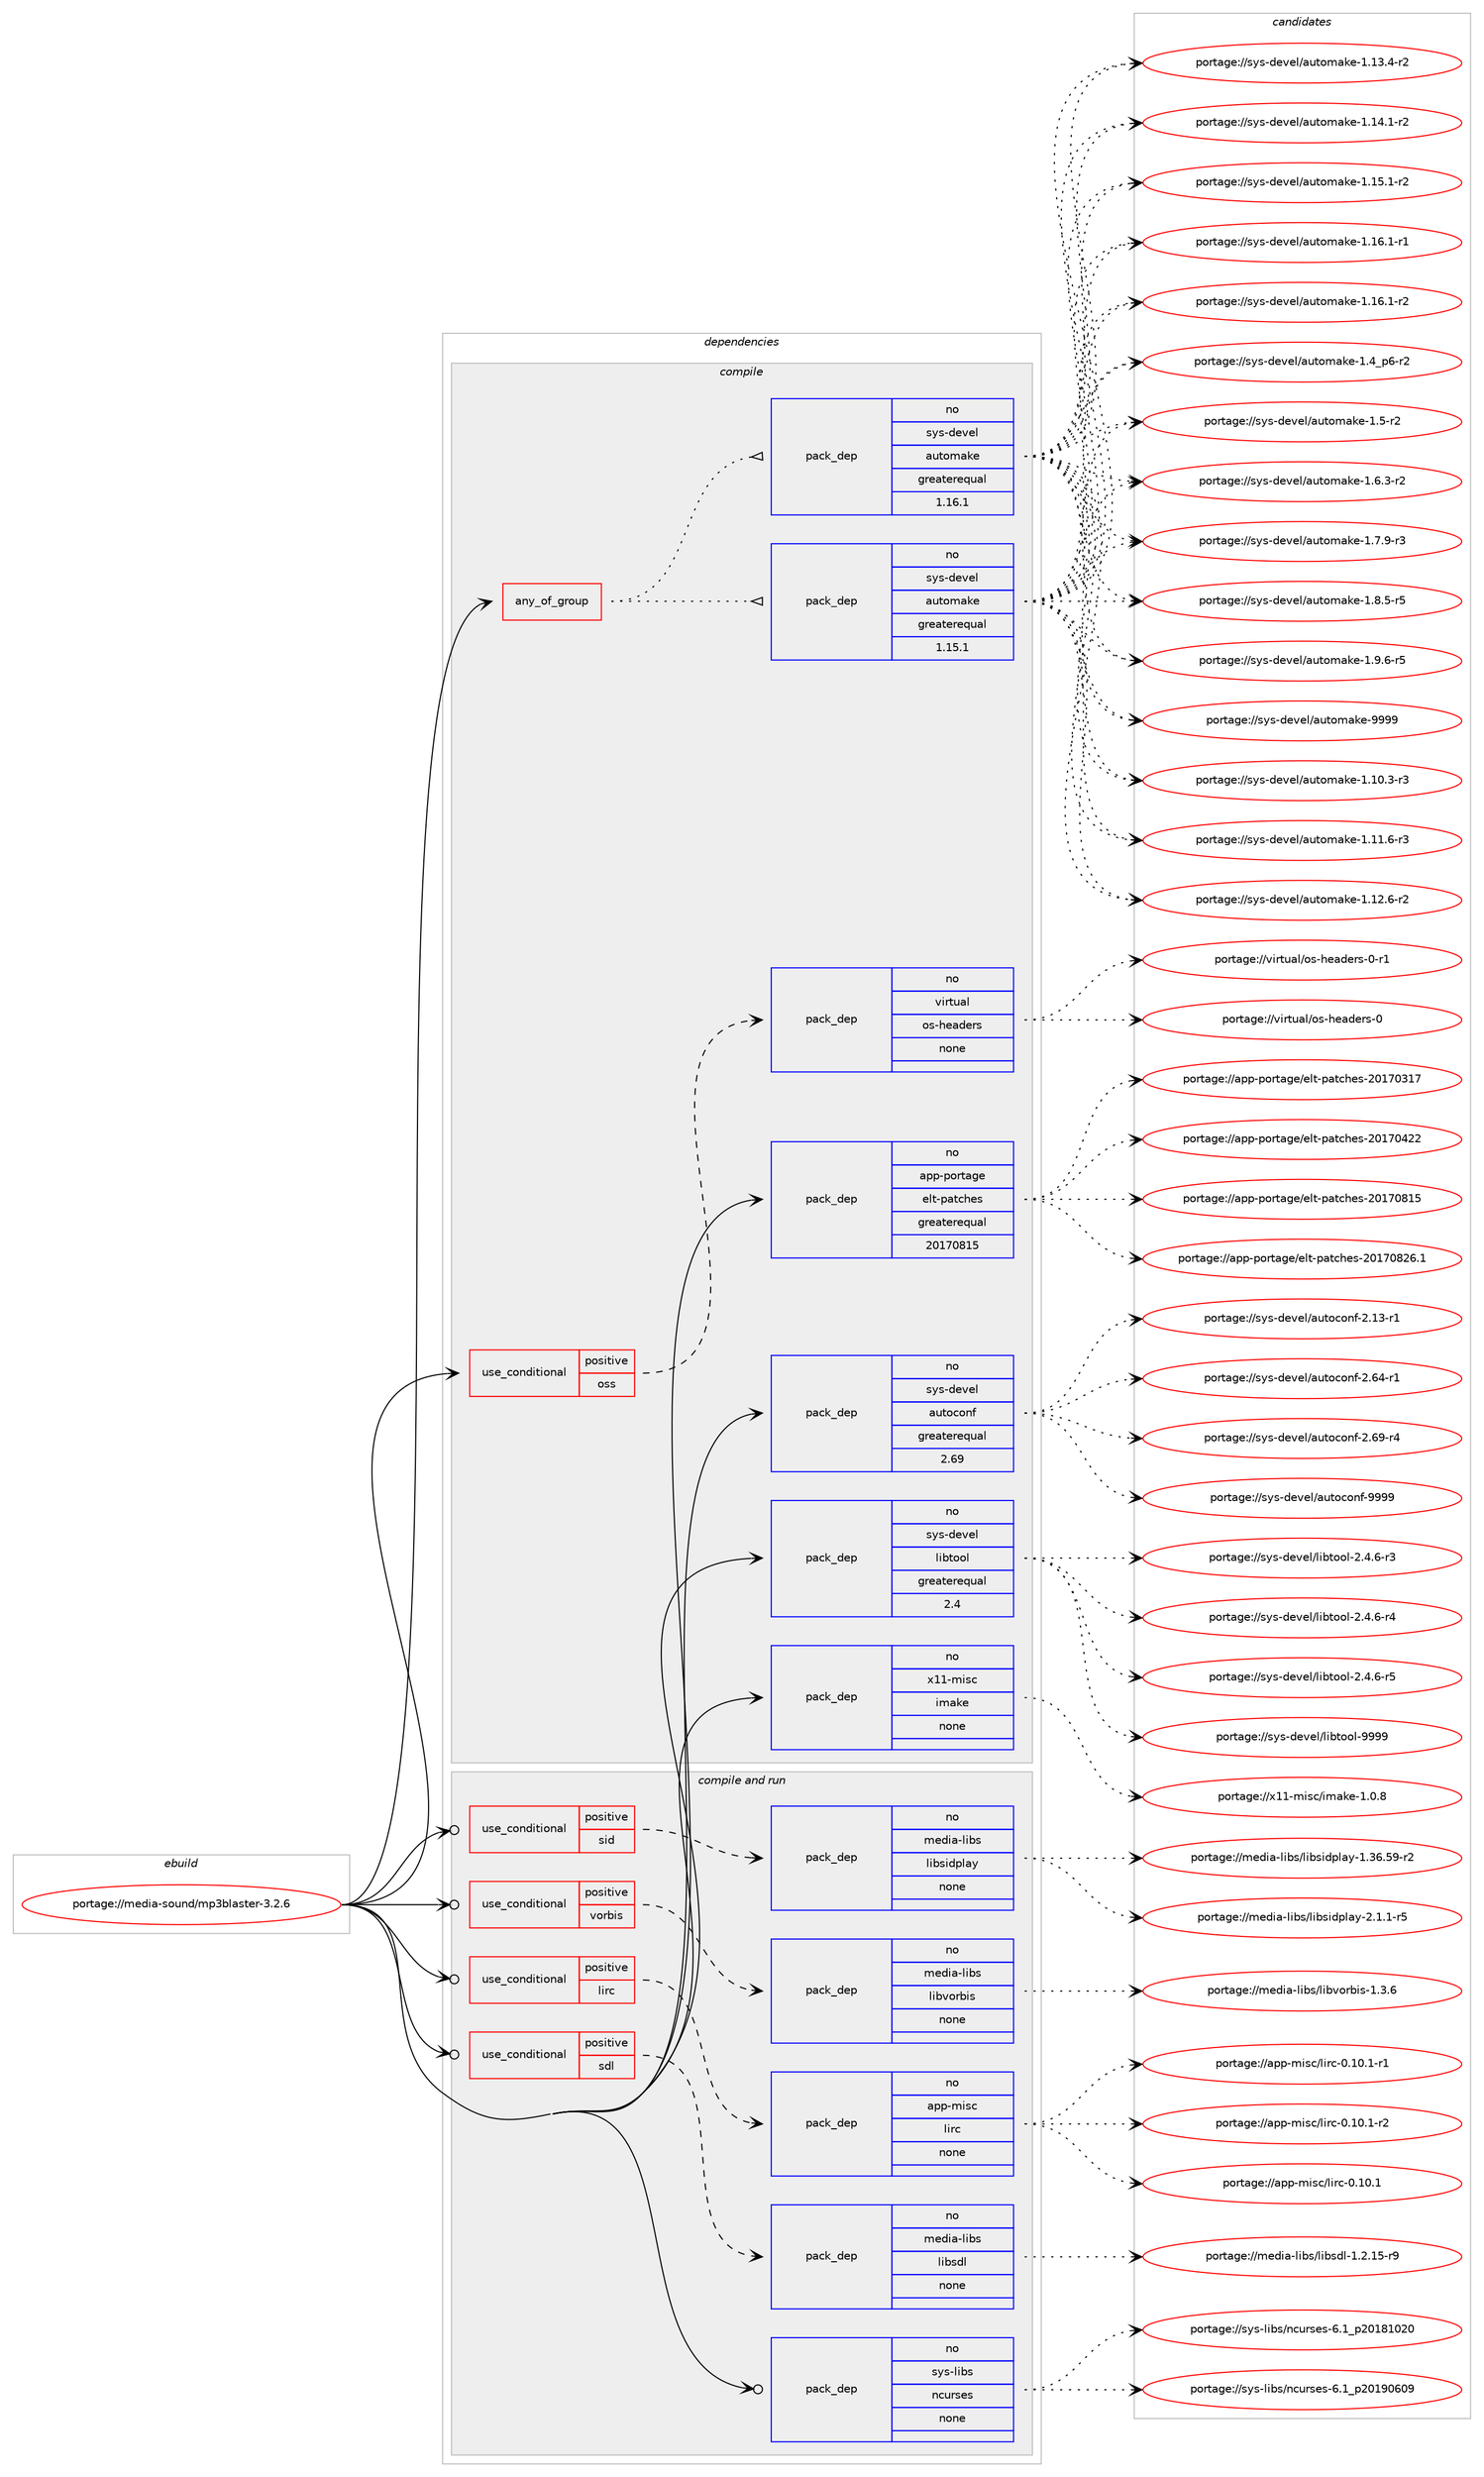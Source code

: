 digraph prolog {

# *************
# Graph options
# *************

newrank=true;
concentrate=true;
compound=true;
graph [rankdir=LR,fontname=Helvetica,fontsize=10,ranksep=1.5];#, ranksep=2.5, nodesep=0.2];
edge  [arrowhead=vee];
node  [fontname=Helvetica,fontsize=10];

# **********
# The ebuild
# **********

subgraph cluster_leftcol {
color=gray;
rank=same;
label=<<i>ebuild</i>>;
id [label="portage://media-sound/mp3blaster-3.2.6", color=red, width=4, href="../media-sound/mp3blaster-3.2.6.svg"];
}

# ****************
# The dependencies
# ****************

subgraph cluster_midcol {
color=gray;
label=<<i>dependencies</i>>;
subgraph cluster_compile {
fillcolor="#eeeeee";
style=filled;
label=<<i>compile</i>>;
subgraph any5332 {
dependency333591 [label=<<TABLE BORDER="0" CELLBORDER="1" CELLSPACING="0" CELLPADDING="4"><TR><TD CELLPADDING="10">any_of_group</TD></TR></TABLE>>, shape=none, color=red];subgraph pack245286 {
dependency333592 [label=<<TABLE BORDER="0" CELLBORDER="1" CELLSPACING="0" CELLPADDING="4" WIDTH="220"><TR><TD ROWSPAN="6" CELLPADDING="30">pack_dep</TD></TR><TR><TD WIDTH="110">no</TD></TR><TR><TD>sys-devel</TD></TR><TR><TD>automake</TD></TR><TR><TD>greaterequal</TD></TR><TR><TD>1.16.1</TD></TR></TABLE>>, shape=none, color=blue];
}
dependency333591:e -> dependency333592:w [weight=20,style="dotted",arrowhead="oinv"];
subgraph pack245287 {
dependency333593 [label=<<TABLE BORDER="0" CELLBORDER="1" CELLSPACING="0" CELLPADDING="4" WIDTH="220"><TR><TD ROWSPAN="6" CELLPADDING="30">pack_dep</TD></TR><TR><TD WIDTH="110">no</TD></TR><TR><TD>sys-devel</TD></TR><TR><TD>automake</TD></TR><TR><TD>greaterequal</TD></TR><TR><TD>1.15.1</TD></TR></TABLE>>, shape=none, color=blue];
}
dependency333591:e -> dependency333593:w [weight=20,style="dotted",arrowhead="oinv"];
}
id:e -> dependency333591:w [weight=20,style="solid",arrowhead="vee"];
subgraph cond82830 {
dependency333594 [label=<<TABLE BORDER="0" CELLBORDER="1" CELLSPACING="0" CELLPADDING="4"><TR><TD ROWSPAN="3" CELLPADDING="10">use_conditional</TD></TR><TR><TD>positive</TD></TR><TR><TD>oss</TD></TR></TABLE>>, shape=none, color=red];
subgraph pack245288 {
dependency333595 [label=<<TABLE BORDER="0" CELLBORDER="1" CELLSPACING="0" CELLPADDING="4" WIDTH="220"><TR><TD ROWSPAN="6" CELLPADDING="30">pack_dep</TD></TR><TR><TD WIDTH="110">no</TD></TR><TR><TD>virtual</TD></TR><TR><TD>os-headers</TD></TR><TR><TD>none</TD></TR><TR><TD></TD></TR></TABLE>>, shape=none, color=blue];
}
dependency333594:e -> dependency333595:w [weight=20,style="dashed",arrowhead="vee"];
}
id:e -> dependency333594:w [weight=20,style="solid",arrowhead="vee"];
subgraph pack245289 {
dependency333596 [label=<<TABLE BORDER="0" CELLBORDER="1" CELLSPACING="0" CELLPADDING="4" WIDTH="220"><TR><TD ROWSPAN="6" CELLPADDING="30">pack_dep</TD></TR><TR><TD WIDTH="110">no</TD></TR><TR><TD>app-portage</TD></TR><TR><TD>elt-patches</TD></TR><TR><TD>greaterequal</TD></TR><TR><TD>20170815</TD></TR></TABLE>>, shape=none, color=blue];
}
id:e -> dependency333596:w [weight=20,style="solid",arrowhead="vee"];
subgraph pack245290 {
dependency333597 [label=<<TABLE BORDER="0" CELLBORDER="1" CELLSPACING="0" CELLPADDING="4" WIDTH="220"><TR><TD ROWSPAN="6" CELLPADDING="30">pack_dep</TD></TR><TR><TD WIDTH="110">no</TD></TR><TR><TD>sys-devel</TD></TR><TR><TD>autoconf</TD></TR><TR><TD>greaterequal</TD></TR><TR><TD>2.69</TD></TR></TABLE>>, shape=none, color=blue];
}
id:e -> dependency333597:w [weight=20,style="solid",arrowhead="vee"];
subgraph pack245291 {
dependency333598 [label=<<TABLE BORDER="0" CELLBORDER="1" CELLSPACING="0" CELLPADDING="4" WIDTH="220"><TR><TD ROWSPAN="6" CELLPADDING="30">pack_dep</TD></TR><TR><TD WIDTH="110">no</TD></TR><TR><TD>sys-devel</TD></TR><TR><TD>libtool</TD></TR><TR><TD>greaterequal</TD></TR><TR><TD>2.4</TD></TR></TABLE>>, shape=none, color=blue];
}
id:e -> dependency333598:w [weight=20,style="solid",arrowhead="vee"];
subgraph pack245292 {
dependency333599 [label=<<TABLE BORDER="0" CELLBORDER="1" CELLSPACING="0" CELLPADDING="4" WIDTH="220"><TR><TD ROWSPAN="6" CELLPADDING="30">pack_dep</TD></TR><TR><TD WIDTH="110">no</TD></TR><TR><TD>x11-misc</TD></TR><TR><TD>imake</TD></TR><TR><TD>none</TD></TR><TR><TD></TD></TR></TABLE>>, shape=none, color=blue];
}
id:e -> dependency333599:w [weight=20,style="solid",arrowhead="vee"];
}
subgraph cluster_compileandrun {
fillcolor="#eeeeee";
style=filled;
label=<<i>compile and run</i>>;
subgraph cond82831 {
dependency333600 [label=<<TABLE BORDER="0" CELLBORDER="1" CELLSPACING="0" CELLPADDING="4"><TR><TD ROWSPAN="3" CELLPADDING="10">use_conditional</TD></TR><TR><TD>positive</TD></TR><TR><TD>lirc</TD></TR></TABLE>>, shape=none, color=red];
subgraph pack245293 {
dependency333601 [label=<<TABLE BORDER="0" CELLBORDER="1" CELLSPACING="0" CELLPADDING="4" WIDTH="220"><TR><TD ROWSPAN="6" CELLPADDING="30">pack_dep</TD></TR><TR><TD WIDTH="110">no</TD></TR><TR><TD>app-misc</TD></TR><TR><TD>lirc</TD></TR><TR><TD>none</TD></TR><TR><TD></TD></TR></TABLE>>, shape=none, color=blue];
}
dependency333600:e -> dependency333601:w [weight=20,style="dashed",arrowhead="vee"];
}
id:e -> dependency333600:w [weight=20,style="solid",arrowhead="odotvee"];
subgraph cond82832 {
dependency333602 [label=<<TABLE BORDER="0" CELLBORDER="1" CELLSPACING="0" CELLPADDING="4"><TR><TD ROWSPAN="3" CELLPADDING="10">use_conditional</TD></TR><TR><TD>positive</TD></TR><TR><TD>sdl</TD></TR></TABLE>>, shape=none, color=red];
subgraph pack245294 {
dependency333603 [label=<<TABLE BORDER="0" CELLBORDER="1" CELLSPACING="0" CELLPADDING="4" WIDTH="220"><TR><TD ROWSPAN="6" CELLPADDING="30">pack_dep</TD></TR><TR><TD WIDTH="110">no</TD></TR><TR><TD>media-libs</TD></TR><TR><TD>libsdl</TD></TR><TR><TD>none</TD></TR><TR><TD></TD></TR></TABLE>>, shape=none, color=blue];
}
dependency333602:e -> dependency333603:w [weight=20,style="dashed",arrowhead="vee"];
}
id:e -> dependency333602:w [weight=20,style="solid",arrowhead="odotvee"];
subgraph cond82833 {
dependency333604 [label=<<TABLE BORDER="0" CELLBORDER="1" CELLSPACING="0" CELLPADDING="4"><TR><TD ROWSPAN="3" CELLPADDING="10">use_conditional</TD></TR><TR><TD>positive</TD></TR><TR><TD>sid</TD></TR></TABLE>>, shape=none, color=red];
subgraph pack245295 {
dependency333605 [label=<<TABLE BORDER="0" CELLBORDER="1" CELLSPACING="0" CELLPADDING="4" WIDTH="220"><TR><TD ROWSPAN="6" CELLPADDING="30">pack_dep</TD></TR><TR><TD WIDTH="110">no</TD></TR><TR><TD>media-libs</TD></TR><TR><TD>libsidplay</TD></TR><TR><TD>none</TD></TR><TR><TD></TD></TR></TABLE>>, shape=none, color=blue];
}
dependency333604:e -> dependency333605:w [weight=20,style="dashed",arrowhead="vee"];
}
id:e -> dependency333604:w [weight=20,style="solid",arrowhead="odotvee"];
subgraph cond82834 {
dependency333606 [label=<<TABLE BORDER="0" CELLBORDER="1" CELLSPACING="0" CELLPADDING="4"><TR><TD ROWSPAN="3" CELLPADDING="10">use_conditional</TD></TR><TR><TD>positive</TD></TR><TR><TD>vorbis</TD></TR></TABLE>>, shape=none, color=red];
subgraph pack245296 {
dependency333607 [label=<<TABLE BORDER="0" CELLBORDER="1" CELLSPACING="0" CELLPADDING="4" WIDTH="220"><TR><TD ROWSPAN="6" CELLPADDING="30">pack_dep</TD></TR><TR><TD WIDTH="110">no</TD></TR><TR><TD>media-libs</TD></TR><TR><TD>libvorbis</TD></TR><TR><TD>none</TD></TR><TR><TD></TD></TR></TABLE>>, shape=none, color=blue];
}
dependency333606:e -> dependency333607:w [weight=20,style="dashed",arrowhead="vee"];
}
id:e -> dependency333606:w [weight=20,style="solid",arrowhead="odotvee"];
subgraph pack245297 {
dependency333608 [label=<<TABLE BORDER="0" CELLBORDER="1" CELLSPACING="0" CELLPADDING="4" WIDTH="220"><TR><TD ROWSPAN="6" CELLPADDING="30">pack_dep</TD></TR><TR><TD WIDTH="110">no</TD></TR><TR><TD>sys-libs</TD></TR><TR><TD>ncurses</TD></TR><TR><TD>none</TD></TR><TR><TD></TD></TR></TABLE>>, shape=none, color=blue];
}
id:e -> dependency333608:w [weight=20,style="solid",arrowhead="odotvee"];
}
subgraph cluster_run {
fillcolor="#eeeeee";
style=filled;
label=<<i>run</i>>;
}
}

# **************
# The candidates
# **************

subgraph cluster_choices {
rank=same;
color=gray;
label=<<i>candidates</i>>;

subgraph choice245286 {
color=black;
nodesep=1;
choiceportage11512111545100101118101108479711711611110997107101454946494846514511451 [label="portage://sys-devel/automake-1.10.3-r3", color=red, width=4,href="../sys-devel/automake-1.10.3-r3.svg"];
choiceportage11512111545100101118101108479711711611110997107101454946494946544511451 [label="portage://sys-devel/automake-1.11.6-r3", color=red, width=4,href="../sys-devel/automake-1.11.6-r3.svg"];
choiceportage11512111545100101118101108479711711611110997107101454946495046544511450 [label="portage://sys-devel/automake-1.12.6-r2", color=red, width=4,href="../sys-devel/automake-1.12.6-r2.svg"];
choiceportage11512111545100101118101108479711711611110997107101454946495146524511450 [label="portage://sys-devel/automake-1.13.4-r2", color=red, width=4,href="../sys-devel/automake-1.13.4-r2.svg"];
choiceportage11512111545100101118101108479711711611110997107101454946495246494511450 [label="portage://sys-devel/automake-1.14.1-r2", color=red, width=4,href="../sys-devel/automake-1.14.1-r2.svg"];
choiceportage11512111545100101118101108479711711611110997107101454946495346494511450 [label="portage://sys-devel/automake-1.15.1-r2", color=red, width=4,href="../sys-devel/automake-1.15.1-r2.svg"];
choiceportage11512111545100101118101108479711711611110997107101454946495446494511449 [label="portage://sys-devel/automake-1.16.1-r1", color=red, width=4,href="../sys-devel/automake-1.16.1-r1.svg"];
choiceportage11512111545100101118101108479711711611110997107101454946495446494511450 [label="portage://sys-devel/automake-1.16.1-r2", color=red, width=4,href="../sys-devel/automake-1.16.1-r2.svg"];
choiceportage115121115451001011181011084797117116111109971071014549465295112544511450 [label="portage://sys-devel/automake-1.4_p6-r2", color=red, width=4,href="../sys-devel/automake-1.4_p6-r2.svg"];
choiceportage11512111545100101118101108479711711611110997107101454946534511450 [label="portage://sys-devel/automake-1.5-r2", color=red, width=4,href="../sys-devel/automake-1.5-r2.svg"];
choiceportage115121115451001011181011084797117116111109971071014549465446514511450 [label="portage://sys-devel/automake-1.6.3-r2", color=red, width=4,href="../sys-devel/automake-1.6.3-r2.svg"];
choiceportage115121115451001011181011084797117116111109971071014549465546574511451 [label="portage://sys-devel/automake-1.7.9-r3", color=red, width=4,href="../sys-devel/automake-1.7.9-r3.svg"];
choiceportage115121115451001011181011084797117116111109971071014549465646534511453 [label="portage://sys-devel/automake-1.8.5-r5", color=red, width=4,href="../sys-devel/automake-1.8.5-r5.svg"];
choiceportage115121115451001011181011084797117116111109971071014549465746544511453 [label="portage://sys-devel/automake-1.9.6-r5", color=red, width=4,href="../sys-devel/automake-1.9.6-r5.svg"];
choiceportage115121115451001011181011084797117116111109971071014557575757 [label="portage://sys-devel/automake-9999", color=red, width=4,href="../sys-devel/automake-9999.svg"];
dependency333592:e -> choiceportage11512111545100101118101108479711711611110997107101454946494846514511451:w [style=dotted,weight="100"];
dependency333592:e -> choiceportage11512111545100101118101108479711711611110997107101454946494946544511451:w [style=dotted,weight="100"];
dependency333592:e -> choiceportage11512111545100101118101108479711711611110997107101454946495046544511450:w [style=dotted,weight="100"];
dependency333592:e -> choiceportage11512111545100101118101108479711711611110997107101454946495146524511450:w [style=dotted,weight="100"];
dependency333592:e -> choiceportage11512111545100101118101108479711711611110997107101454946495246494511450:w [style=dotted,weight="100"];
dependency333592:e -> choiceportage11512111545100101118101108479711711611110997107101454946495346494511450:w [style=dotted,weight="100"];
dependency333592:e -> choiceportage11512111545100101118101108479711711611110997107101454946495446494511449:w [style=dotted,weight="100"];
dependency333592:e -> choiceportage11512111545100101118101108479711711611110997107101454946495446494511450:w [style=dotted,weight="100"];
dependency333592:e -> choiceportage115121115451001011181011084797117116111109971071014549465295112544511450:w [style=dotted,weight="100"];
dependency333592:e -> choiceportage11512111545100101118101108479711711611110997107101454946534511450:w [style=dotted,weight="100"];
dependency333592:e -> choiceportage115121115451001011181011084797117116111109971071014549465446514511450:w [style=dotted,weight="100"];
dependency333592:e -> choiceportage115121115451001011181011084797117116111109971071014549465546574511451:w [style=dotted,weight="100"];
dependency333592:e -> choiceportage115121115451001011181011084797117116111109971071014549465646534511453:w [style=dotted,weight="100"];
dependency333592:e -> choiceportage115121115451001011181011084797117116111109971071014549465746544511453:w [style=dotted,weight="100"];
dependency333592:e -> choiceportage115121115451001011181011084797117116111109971071014557575757:w [style=dotted,weight="100"];
}
subgraph choice245287 {
color=black;
nodesep=1;
choiceportage11512111545100101118101108479711711611110997107101454946494846514511451 [label="portage://sys-devel/automake-1.10.3-r3", color=red, width=4,href="../sys-devel/automake-1.10.3-r3.svg"];
choiceportage11512111545100101118101108479711711611110997107101454946494946544511451 [label="portage://sys-devel/automake-1.11.6-r3", color=red, width=4,href="../sys-devel/automake-1.11.6-r3.svg"];
choiceportage11512111545100101118101108479711711611110997107101454946495046544511450 [label="portage://sys-devel/automake-1.12.6-r2", color=red, width=4,href="../sys-devel/automake-1.12.6-r2.svg"];
choiceportage11512111545100101118101108479711711611110997107101454946495146524511450 [label="portage://sys-devel/automake-1.13.4-r2", color=red, width=4,href="../sys-devel/automake-1.13.4-r2.svg"];
choiceportage11512111545100101118101108479711711611110997107101454946495246494511450 [label="portage://sys-devel/automake-1.14.1-r2", color=red, width=4,href="../sys-devel/automake-1.14.1-r2.svg"];
choiceportage11512111545100101118101108479711711611110997107101454946495346494511450 [label="portage://sys-devel/automake-1.15.1-r2", color=red, width=4,href="../sys-devel/automake-1.15.1-r2.svg"];
choiceportage11512111545100101118101108479711711611110997107101454946495446494511449 [label="portage://sys-devel/automake-1.16.1-r1", color=red, width=4,href="../sys-devel/automake-1.16.1-r1.svg"];
choiceportage11512111545100101118101108479711711611110997107101454946495446494511450 [label="portage://sys-devel/automake-1.16.1-r2", color=red, width=4,href="../sys-devel/automake-1.16.1-r2.svg"];
choiceportage115121115451001011181011084797117116111109971071014549465295112544511450 [label="portage://sys-devel/automake-1.4_p6-r2", color=red, width=4,href="../sys-devel/automake-1.4_p6-r2.svg"];
choiceportage11512111545100101118101108479711711611110997107101454946534511450 [label="portage://sys-devel/automake-1.5-r2", color=red, width=4,href="../sys-devel/automake-1.5-r2.svg"];
choiceportage115121115451001011181011084797117116111109971071014549465446514511450 [label="portage://sys-devel/automake-1.6.3-r2", color=red, width=4,href="../sys-devel/automake-1.6.3-r2.svg"];
choiceportage115121115451001011181011084797117116111109971071014549465546574511451 [label="portage://sys-devel/automake-1.7.9-r3", color=red, width=4,href="../sys-devel/automake-1.7.9-r3.svg"];
choiceportage115121115451001011181011084797117116111109971071014549465646534511453 [label="portage://sys-devel/automake-1.8.5-r5", color=red, width=4,href="../sys-devel/automake-1.8.5-r5.svg"];
choiceportage115121115451001011181011084797117116111109971071014549465746544511453 [label="portage://sys-devel/automake-1.9.6-r5", color=red, width=4,href="../sys-devel/automake-1.9.6-r5.svg"];
choiceportage115121115451001011181011084797117116111109971071014557575757 [label="portage://sys-devel/automake-9999", color=red, width=4,href="../sys-devel/automake-9999.svg"];
dependency333593:e -> choiceportage11512111545100101118101108479711711611110997107101454946494846514511451:w [style=dotted,weight="100"];
dependency333593:e -> choiceportage11512111545100101118101108479711711611110997107101454946494946544511451:w [style=dotted,weight="100"];
dependency333593:e -> choiceportage11512111545100101118101108479711711611110997107101454946495046544511450:w [style=dotted,weight="100"];
dependency333593:e -> choiceportage11512111545100101118101108479711711611110997107101454946495146524511450:w [style=dotted,weight="100"];
dependency333593:e -> choiceportage11512111545100101118101108479711711611110997107101454946495246494511450:w [style=dotted,weight="100"];
dependency333593:e -> choiceportage11512111545100101118101108479711711611110997107101454946495346494511450:w [style=dotted,weight="100"];
dependency333593:e -> choiceportage11512111545100101118101108479711711611110997107101454946495446494511449:w [style=dotted,weight="100"];
dependency333593:e -> choiceportage11512111545100101118101108479711711611110997107101454946495446494511450:w [style=dotted,weight="100"];
dependency333593:e -> choiceportage115121115451001011181011084797117116111109971071014549465295112544511450:w [style=dotted,weight="100"];
dependency333593:e -> choiceportage11512111545100101118101108479711711611110997107101454946534511450:w [style=dotted,weight="100"];
dependency333593:e -> choiceportage115121115451001011181011084797117116111109971071014549465446514511450:w [style=dotted,weight="100"];
dependency333593:e -> choiceportage115121115451001011181011084797117116111109971071014549465546574511451:w [style=dotted,weight="100"];
dependency333593:e -> choiceportage115121115451001011181011084797117116111109971071014549465646534511453:w [style=dotted,weight="100"];
dependency333593:e -> choiceportage115121115451001011181011084797117116111109971071014549465746544511453:w [style=dotted,weight="100"];
dependency333593:e -> choiceportage115121115451001011181011084797117116111109971071014557575757:w [style=dotted,weight="100"];
}
subgraph choice245288 {
color=black;
nodesep=1;
choiceportage118105114116117971084711111545104101971001011141154548 [label="portage://virtual/os-headers-0", color=red, width=4,href="../virtual/os-headers-0.svg"];
choiceportage1181051141161179710847111115451041019710010111411545484511449 [label="portage://virtual/os-headers-0-r1", color=red, width=4,href="../virtual/os-headers-0-r1.svg"];
dependency333595:e -> choiceportage118105114116117971084711111545104101971001011141154548:w [style=dotted,weight="100"];
dependency333595:e -> choiceportage1181051141161179710847111115451041019710010111411545484511449:w [style=dotted,weight="100"];
}
subgraph choice245289 {
color=black;
nodesep=1;
choiceportage97112112451121111141169710310147101108116451129711699104101115455048495548514955 [label="portage://app-portage/elt-patches-20170317", color=red, width=4,href="../app-portage/elt-patches-20170317.svg"];
choiceportage97112112451121111141169710310147101108116451129711699104101115455048495548525050 [label="portage://app-portage/elt-patches-20170422", color=red, width=4,href="../app-portage/elt-patches-20170422.svg"];
choiceportage97112112451121111141169710310147101108116451129711699104101115455048495548564953 [label="portage://app-portage/elt-patches-20170815", color=red, width=4,href="../app-portage/elt-patches-20170815.svg"];
choiceportage971121124511211111411697103101471011081164511297116991041011154550484955485650544649 [label="portage://app-portage/elt-patches-20170826.1", color=red, width=4,href="../app-portage/elt-patches-20170826.1.svg"];
dependency333596:e -> choiceportage97112112451121111141169710310147101108116451129711699104101115455048495548514955:w [style=dotted,weight="100"];
dependency333596:e -> choiceportage97112112451121111141169710310147101108116451129711699104101115455048495548525050:w [style=dotted,weight="100"];
dependency333596:e -> choiceportage97112112451121111141169710310147101108116451129711699104101115455048495548564953:w [style=dotted,weight="100"];
dependency333596:e -> choiceportage971121124511211111411697103101471011081164511297116991041011154550484955485650544649:w [style=dotted,weight="100"];
}
subgraph choice245290 {
color=black;
nodesep=1;
choiceportage1151211154510010111810110847971171161119911111010245504649514511449 [label="portage://sys-devel/autoconf-2.13-r1", color=red, width=4,href="../sys-devel/autoconf-2.13-r1.svg"];
choiceportage1151211154510010111810110847971171161119911111010245504654524511449 [label="portage://sys-devel/autoconf-2.64-r1", color=red, width=4,href="../sys-devel/autoconf-2.64-r1.svg"];
choiceportage1151211154510010111810110847971171161119911111010245504654574511452 [label="portage://sys-devel/autoconf-2.69-r4", color=red, width=4,href="../sys-devel/autoconf-2.69-r4.svg"];
choiceportage115121115451001011181011084797117116111991111101024557575757 [label="portage://sys-devel/autoconf-9999", color=red, width=4,href="../sys-devel/autoconf-9999.svg"];
dependency333597:e -> choiceportage1151211154510010111810110847971171161119911111010245504649514511449:w [style=dotted,weight="100"];
dependency333597:e -> choiceportage1151211154510010111810110847971171161119911111010245504654524511449:w [style=dotted,weight="100"];
dependency333597:e -> choiceportage1151211154510010111810110847971171161119911111010245504654574511452:w [style=dotted,weight="100"];
dependency333597:e -> choiceportage115121115451001011181011084797117116111991111101024557575757:w [style=dotted,weight="100"];
}
subgraph choice245291 {
color=black;
nodesep=1;
choiceportage1151211154510010111810110847108105981161111111084550465246544511451 [label="portage://sys-devel/libtool-2.4.6-r3", color=red, width=4,href="../sys-devel/libtool-2.4.6-r3.svg"];
choiceportage1151211154510010111810110847108105981161111111084550465246544511452 [label="portage://sys-devel/libtool-2.4.6-r4", color=red, width=4,href="../sys-devel/libtool-2.4.6-r4.svg"];
choiceportage1151211154510010111810110847108105981161111111084550465246544511453 [label="portage://sys-devel/libtool-2.4.6-r5", color=red, width=4,href="../sys-devel/libtool-2.4.6-r5.svg"];
choiceportage1151211154510010111810110847108105981161111111084557575757 [label="portage://sys-devel/libtool-9999", color=red, width=4,href="../sys-devel/libtool-9999.svg"];
dependency333598:e -> choiceportage1151211154510010111810110847108105981161111111084550465246544511451:w [style=dotted,weight="100"];
dependency333598:e -> choiceportage1151211154510010111810110847108105981161111111084550465246544511452:w [style=dotted,weight="100"];
dependency333598:e -> choiceportage1151211154510010111810110847108105981161111111084550465246544511453:w [style=dotted,weight="100"];
dependency333598:e -> choiceportage1151211154510010111810110847108105981161111111084557575757:w [style=dotted,weight="100"];
}
subgraph choice245292 {
color=black;
nodesep=1;
choiceportage120494945109105115994710510997107101454946484656 [label="portage://x11-misc/imake-1.0.8", color=red, width=4,href="../x11-misc/imake-1.0.8.svg"];
dependency333599:e -> choiceportage120494945109105115994710510997107101454946484656:w [style=dotted,weight="100"];
}
subgraph choice245293 {
color=black;
nodesep=1;
choiceportage971121124510910511599471081051149945484649484649 [label="portage://app-misc/lirc-0.10.1", color=red, width=4,href="../app-misc/lirc-0.10.1.svg"];
choiceportage9711211245109105115994710810511499454846494846494511449 [label="portage://app-misc/lirc-0.10.1-r1", color=red, width=4,href="../app-misc/lirc-0.10.1-r1.svg"];
choiceportage9711211245109105115994710810511499454846494846494511450 [label="portage://app-misc/lirc-0.10.1-r2", color=red, width=4,href="../app-misc/lirc-0.10.1-r2.svg"];
dependency333601:e -> choiceportage971121124510910511599471081051149945484649484649:w [style=dotted,weight="100"];
dependency333601:e -> choiceportage9711211245109105115994710810511499454846494846494511449:w [style=dotted,weight="100"];
dependency333601:e -> choiceportage9711211245109105115994710810511499454846494846494511450:w [style=dotted,weight="100"];
}
subgraph choice245294 {
color=black;
nodesep=1;
choiceportage1091011001059745108105981154710810598115100108454946504649534511457 [label="portage://media-libs/libsdl-1.2.15-r9", color=red, width=4,href="../media-libs/libsdl-1.2.15-r9.svg"];
dependency333603:e -> choiceportage1091011001059745108105981154710810598115100108454946504649534511457:w [style=dotted,weight="100"];
}
subgraph choice245295 {
color=black;
nodesep=1;
choiceportage10910110010597451081059811547108105981151051001121089712145494651544653574511450 [label="portage://media-libs/libsidplay-1.36.59-r2", color=red, width=4,href="../media-libs/libsidplay-1.36.59-r2.svg"];
choiceportage1091011001059745108105981154710810598115105100112108971214550464946494511453 [label="portage://media-libs/libsidplay-2.1.1-r5", color=red, width=4,href="../media-libs/libsidplay-2.1.1-r5.svg"];
dependency333605:e -> choiceportage10910110010597451081059811547108105981151051001121089712145494651544653574511450:w [style=dotted,weight="100"];
dependency333605:e -> choiceportage1091011001059745108105981154710810598115105100112108971214550464946494511453:w [style=dotted,weight="100"];
}
subgraph choice245296 {
color=black;
nodesep=1;
choiceportage109101100105974510810598115471081059811811111498105115454946514654 [label="portage://media-libs/libvorbis-1.3.6", color=red, width=4,href="../media-libs/libvorbis-1.3.6.svg"];
dependency333607:e -> choiceportage109101100105974510810598115471081059811811111498105115454946514654:w [style=dotted,weight="100"];
}
subgraph choice245297 {
color=black;
nodesep=1;
choiceportage1151211154510810598115471109911711411510111545544649951125048495649485048 [label="portage://sys-libs/ncurses-6.1_p20181020", color=red, width=4,href="../sys-libs/ncurses-6.1_p20181020.svg"];
choiceportage1151211154510810598115471109911711411510111545544649951125048495748544857 [label="portage://sys-libs/ncurses-6.1_p20190609", color=red, width=4,href="../sys-libs/ncurses-6.1_p20190609.svg"];
dependency333608:e -> choiceportage1151211154510810598115471109911711411510111545544649951125048495649485048:w [style=dotted,weight="100"];
dependency333608:e -> choiceportage1151211154510810598115471109911711411510111545544649951125048495748544857:w [style=dotted,weight="100"];
}
}

}
